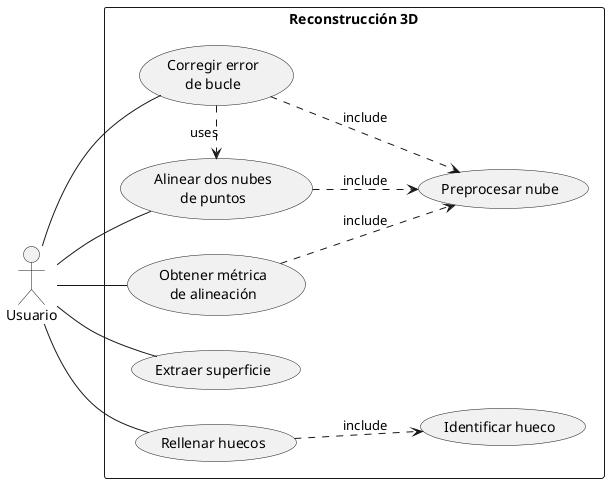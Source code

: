 @startuml
	skinparam monochrome true
	skinparam shadowing false

	left to right direction

	actor Usuario as user
	rectangle "Reconstrucción 3D" {
		(Preprocesar nube) as (preprocess)
		(Alinear dos nubes\nde puntos) as (align)
		(Corregir error\nde bucle) as (loop)
		(Obtener métrica\nde alineación) as (metric)
		(Extraer superficie) as (surface)
		(Identificar hueco) as (hole)
		(Rellenar huecos) as (filling)
	}
	user -- align
	user -- loop
	user -- surface
	user -- metric
	user -- filling
	(align) ..> (preprocess) : include
	(loop) ..> (preprocess) : include
	(metric) ..> (preprocess) : include

	(filling) ..> (hole) : include
	(loop) .> (align) : uses
@enduml
